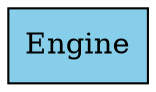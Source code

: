 graph G {
	node [shape=box,style=filled];
	edge [len=3];   /* applies to all following edges */
	{node [fillcolor=skyblue] Engine }
	Engine;
}
